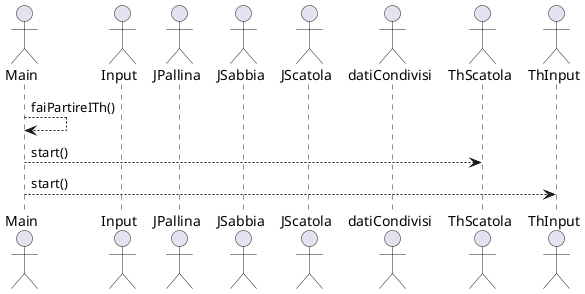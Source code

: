 @startuml 

actor Main
actor Input

actor JPallina
actor JSabbia
actor JScatola

actor datiCondivisi

actor ThScatola
actor ThInput

Main-->Main: faiPartireITh()


Main-->ThScatola:start()
Main-->ThInput:start()



@enduml